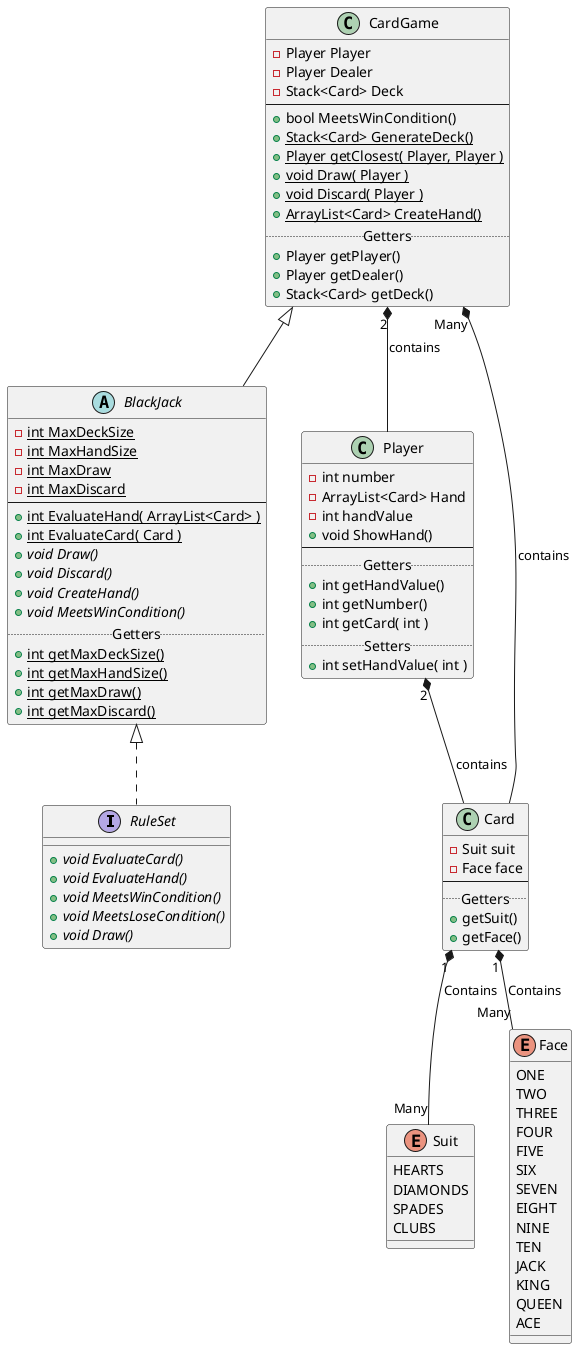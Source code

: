@startuml BlackJack

interface RuleSet {
    + {abstract} void EvaluateCard()
    + {abstract} void EvaluateHand()
    + {abstract} void MeetsWinCondition()
    + {abstract} void MeetsLoseCondition()
    + {abstract} void Draw()
}

BlackJack <|.. RuleSet
abstract BlackJack {
    - {static} int MaxDeckSize
    - {static} int MaxHandSize
    - {static} int MaxDraw
    - {static} int MaxDiscard
    --
    + {static} int EvaluateHand( ArrayList<Card> )
    + {static} int EvaluateCard( Card )
    + {abstract} void Draw()
    + {abstract} void Discard()
    + {abstract} void CreateHand()
    + {abstract} void MeetsWinCondition()
    ..Getters..
    + {static} int getMaxDeckSize()
    + {static} int getMaxHandSize()
    + {static} int getMaxDraw()
    + {static} int getMaxDiscard()
}

CardGame <|-- BlackJack

class CardGame {
    - Player Player
    - Player Dealer
    - Stack<Card> Deck
    --
    + bool MeetsWinCondition()
    + {static} Stack<Card> GenerateDeck()
    + {static} Player getClosest( Player, Player )
    + {static} void Draw( Player )
    + {static} void Discard( Player )
    + {static} ArrayList<Card> CreateHand()
    ..Getters..
    + Player getPlayer()
    + Player getDealer()
    + Stack<Card> getDeck()
}

CardGame "2" *-- Player : contains
CardGame "Many" *-- Card : contains
class Player {
    - int number
    - ArrayList<Card> Hand
    - int handValue
    + void ShowHand()
    --
    ..Getters..
    + int getHandValue()
    + int getNumber()
    + int getCard( int )
    ..Setters..
    + int setHandValue( int )
}

Player "2" *-- Card : contains
class Card {
   - Suit suit
   - Face face
   --
   ..Getters..
   + getSuit()
   + getFace()
}

Card "1" *-- "Many" Suit : Contains
Card "1" *-- "Many" Face : Contains
enum Face {
    ONE
    TWO
    THREE
    FOUR
    FIVE
    SIX
    SEVEN
    EIGHT
    NINE
    TEN
    JACK
    KING
    QUEEN
    ACE
}

enum Suit {
    HEARTS
    DIAMONDS 
    SPADES 
    CLUBS
}

@enduml